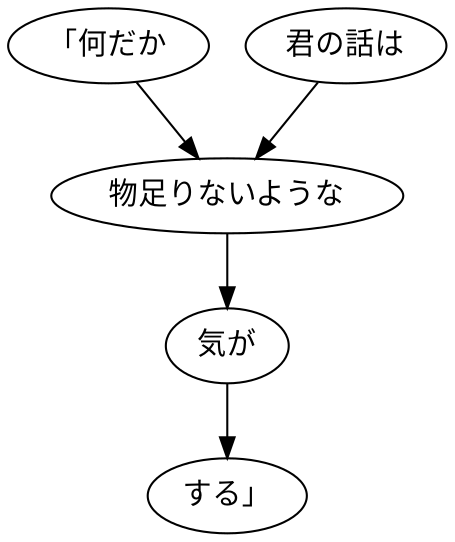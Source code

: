 digraph graph8375 {
	node0 [label="「何だか"];
	node1 [label="君の話は"];
	node2 [label="物足りないような"];
	node3 [label="気が"];
	node4 [label="する」"];
	node0 -> node2;
	node1 -> node2;
	node2 -> node3;
	node3 -> node4;
}
